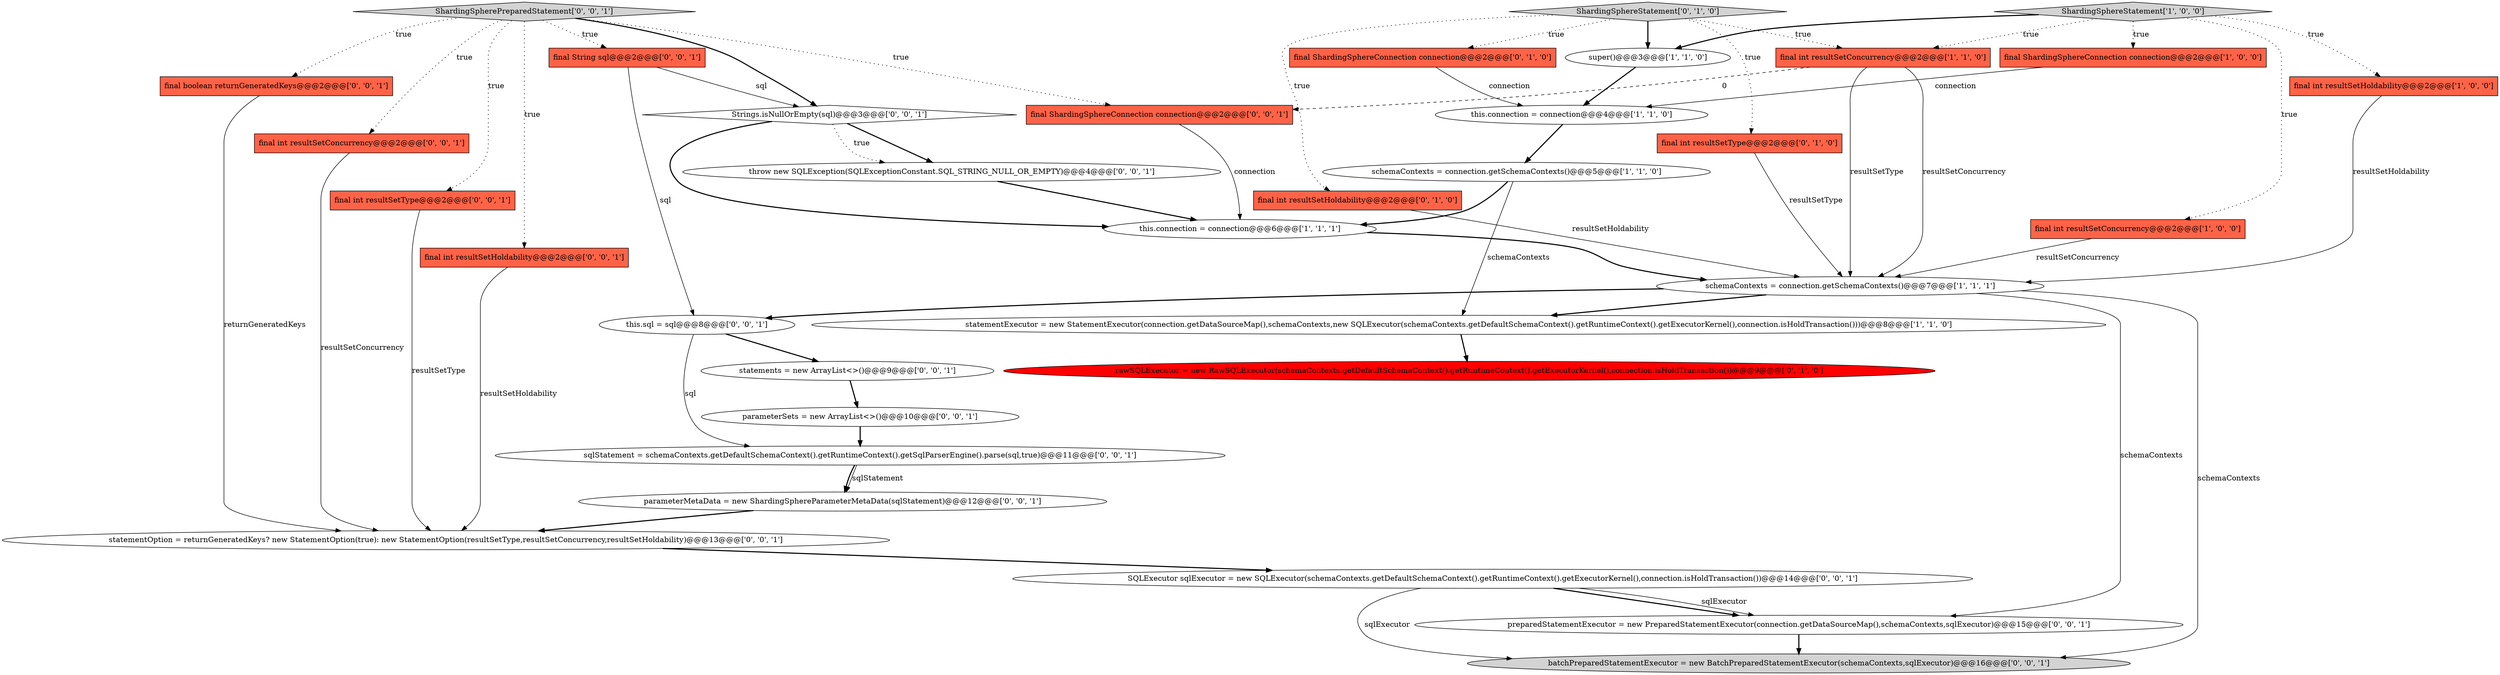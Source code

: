 digraph {
24 [style = filled, label = "batchPreparedStatementExecutor = new BatchPreparedStatementExecutor(schemaContexts,sqlExecutor)@@@16@@@['0', '0', '1']", fillcolor = lightgray, shape = ellipse image = "AAA0AAABBB3BBB"];
4 [style = filled, label = "schemaContexts = connection.getSchemaContexts()@@@5@@@['1', '1', '0']", fillcolor = white, shape = ellipse image = "AAA0AAABBB1BBB"];
6 [style = filled, label = "final int resultSetHoldability@@@2@@@['1', '0', '0']", fillcolor = tomato, shape = box image = "AAA0AAABBB1BBB"];
27 [style = filled, label = "preparedStatementExecutor = new PreparedStatementExecutor(connection.getDataSourceMap(),schemaContexts,sqlExecutor)@@@15@@@['0', '0', '1']", fillcolor = white, shape = ellipse image = "AAA0AAABBB3BBB"];
16 [style = filled, label = "parameterSets = new ArrayList<>()@@@10@@@['0', '0', '1']", fillcolor = white, shape = ellipse image = "AAA0AAABBB3BBB"];
10 [style = filled, label = "final int resultSetConcurrency@@@2@@@['1', '1', '0']", fillcolor = tomato, shape = box image = "AAA0AAABBB1BBB"];
5 [style = filled, label = "this.connection = connection@@@4@@@['1', '1', '0']", fillcolor = white, shape = ellipse image = "AAA0AAABBB1BBB"];
22 [style = filled, label = "sqlStatement = schemaContexts.getDefaultSchemaContext().getRuntimeContext().getSqlParserEngine().parse(sql,true)@@@11@@@['0', '0', '1']", fillcolor = white, shape = ellipse image = "AAA0AAABBB3BBB"];
0 [style = filled, label = "schemaContexts = connection.getSchemaContexts()@@@7@@@['1', '1', '1']", fillcolor = white, shape = ellipse image = "AAA0AAABBB1BBB"];
17 [style = filled, label = "statements = new ArrayList<>()@@@9@@@['0', '0', '1']", fillcolor = white, shape = ellipse image = "AAA0AAABBB3BBB"];
3 [style = filled, label = "ShardingSphereStatement['1', '0', '0']", fillcolor = lightgray, shape = diamond image = "AAA0AAABBB1BBB"];
32 [style = filled, label = "throw new SQLException(SQLExceptionConstant.SQL_STRING_NULL_OR_EMPTY)@@@4@@@['0', '0', '1']", fillcolor = white, shape = ellipse image = "AAA0AAABBB3BBB"];
19 [style = filled, label = "final boolean returnGeneratedKeys@@@2@@@['0', '0', '1']", fillcolor = tomato, shape = box image = "AAA0AAABBB3BBB"];
14 [style = filled, label = "rawSQLExecutor = new RawSQLExecutor(schemaContexts.getDefaultSchemaContext().getRuntimeContext().getExecutorKernel(),connection.isHoldTransaction())@@@9@@@['0', '1', '0']", fillcolor = red, shape = ellipse image = "AAA1AAABBB2BBB"];
25 [style = filled, label = "final int resultSetConcurrency@@@2@@@['0', '0', '1']", fillcolor = tomato, shape = box image = "AAA0AAABBB3BBB"];
13 [style = filled, label = "ShardingSphereStatement['0', '1', '0']", fillcolor = lightgray, shape = diamond image = "AAA0AAABBB2BBB"];
23 [style = filled, label = "final int resultSetType@@@2@@@['0', '0', '1']", fillcolor = tomato, shape = box image = "AAA0AAABBB3BBB"];
9 [style = filled, label = "this.connection = connection@@@6@@@['1', '1', '1']", fillcolor = white, shape = ellipse image = "AAA0AAABBB1BBB"];
2 [style = filled, label = "final int resultSetConcurrency@@@2@@@['1', '0', '0']", fillcolor = tomato, shape = box image = "AAA0AAABBB1BBB"];
30 [style = filled, label = "Strings.isNullOrEmpty(sql)@@@3@@@['0', '0', '1']", fillcolor = white, shape = diamond image = "AAA0AAABBB3BBB"];
15 [style = filled, label = "final int resultSetType@@@2@@@['0', '1', '0']", fillcolor = tomato, shape = box image = "AAA0AAABBB2BBB"];
26 [style = filled, label = "this.sql = sql@@@8@@@['0', '0', '1']", fillcolor = white, shape = ellipse image = "AAA0AAABBB3BBB"];
18 [style = filled, label = "SQLExecutor sqlExecutor = new SQLExecutor(schemaContexts.getDefaultSchemaContext().getRuntimeContext().getExecutorKernel(),connection.isHoldTransaction())@@@14@@@['0', '0', '1']", fillcolor = white, shape = ellipse image = "AAA0AAABBB3BBB"];
31 [style = filled, label = "final ShardingSphereConnection connection@@@2@@@['0', '0', '1']", fillcolor = tomato, shape = box image = "AAA0AAABBB3BBB"];
28 [style = filled, label = "ShardingSpherePreparedStatement['0', '0', '1']", fillcolor = lightgray, shape = diamond image = "AAA0AAABBB3BBB"];
29 [style = filled, label = "final int resultSetHoldability@@@2@@@['0', '0', '1']", fillcolor = tomato, shape = box image = "AAA0AAABBB3BBB"];
12 [style = filled, label = "final int resultSetHoldability@@@2@@@['0', '1', '0']", fillcolor = tomato, shape = box image = "AAA0AAABBB2BBB"];
21 [style = filled, label = "final String sql@@@2@@@['0', '0', '1']", fillcolor = tomato, shape = box image = "AAA0AAABBB3BBB"];
33 [style = filled, label = "statementOption = returnGeneratedKeys? new StatementOption(true): new StatementOption(resultSetType,resultSetConcurrency,resultSetHoldability)@@@13@@@['0', '0', '1']", fillcolor = white, shape = ellipse image = "AAA0AAABBB3BBB"];
1 [style = filled, label = "final ShardingSphereConnection connection@@@2@@@['1', '0', '0']", fillcolor = tomato, shape = box image = "AAA0AAABBB1BBB"];
7 [style = filled, label = "statementExecutor = new StatementExecutor(connection.getDataSourceMap(),schemaContexts,new SQLExecutor(schemaContexts.getDefaultSchemaContext().getRuntimeContext().getExecutorKernel(),connection.isHoldTransaction()))@@@8@@@['1', '1', '0']", fillcolor = white, shape = ellipse image = "AAA0AAABBB1BBB"];
8 [style = filled, label = "super()@@@3@@@['1', '1', '0']", fillcolor = white, shape = ellipse image = "AAA0AAABBB1BBB"];
11 [style = filled, label = "final ShardingSphereConnection connection@@@2@@@['0', '1', '0']", fillcolor = tomato, shape = box image = "AAA0AAABBB2BBB"];
20 [style = filled, label = "parameterMetaData = new ShardingSphereParameterMetaData(sqlStatement)@@@12@@@['0', '0', '1']", fillcolor = white, shape = ellipse image = "AAA0AAABBB3BBB"];
4->9 [style = bold, label=""];
28->31 [style = dotted, label="true"];
29->33 [style = solid, label="resultSetHoldability"];
0->26 [style = bold, label=""];
9->0 [style = bold, label=""];
26->17 [style = bold, label=""];
31->9 [style = solid, label="connection"];
21->30 [style = solid, label="sql"];
28->30 [style = bold, label=""];
13->12 [style = dotted, label="true"];
28->21 [style = dotted, label="true"];
28->25 [style = dotted, label="true"];
3->10 [style = dotted, label="true"];
10->31 [style = dashed, label="0"];
30->32 [style = bold, label=""];
30->9 [style = bold, label=""];
21->26 [style = solid, label="sql"];
28->19 [style = dotted, label="true"];
26->22 [style = solid, label="sql"];
16->22 [style = bold, label=""];
3->6 [style = dotted, label="true"];
13->10 [style = dotted, label="true"];
25->33 [style = solid, label="resultSetConcurrency"];
23->33 [style = solid, label="resultSetType"];
20->33 [style = bold, label=""];
0->7 [style = bold, label=""];
7->14 [style = bold, label=""];
12->0 [style = solid, label="resultSetHoldability"];
28->29 [style = dotted, label="true"];
32->9 [style = bold, label=""];
1->5 [style = solid, label="connection"];
6->0 [style = solid, label="resultSetHoldability"];
19->33 [style = solid, label="returnGeneratedKeys"];
8->5 [style = bold, label=""];
22->20 [style = bold, label=""];
33->18 [style = bold, label=""];
18->27 [style = bold, label=""];
10->0 [style = solid, label="resultSetType"];
0->24 [style = solid, label="schemaContexts"];
3->8 [style = bold, label=""];
22->20 [style = solid, label="sqlStatement"];
5->4 [style = bold, label=""];
30->32 [style = dotted, label="true"];
11->5 [style = solid, label="connection"];
0->27 [style = solid, label="schemaContexts"];
28->23 [style = dotted, label="true"];
13->11 [style = dotted, label="true"];
15->0 [style = solid, label="resultSetType"];
27->24 [style = bold, label=""];
13->15 [style = dotted, label="true"];
13->8 [style = bold, label=""];
18->27 [style = solid, label="sqlExecutor"];
10->0 [style = solid, label="resultSetConcurrency"];
3->1 [style = dotted, label="true"];
4->7 [style = solid, label="schemaContexts"];
2->0 [style = solid, label="resultSetConcurrency"];
17->16 [style = bold, label=""];
3->2 [style = dotted, label="true"];
18->24 [style = solid, label="sqlExecutor"];
}
